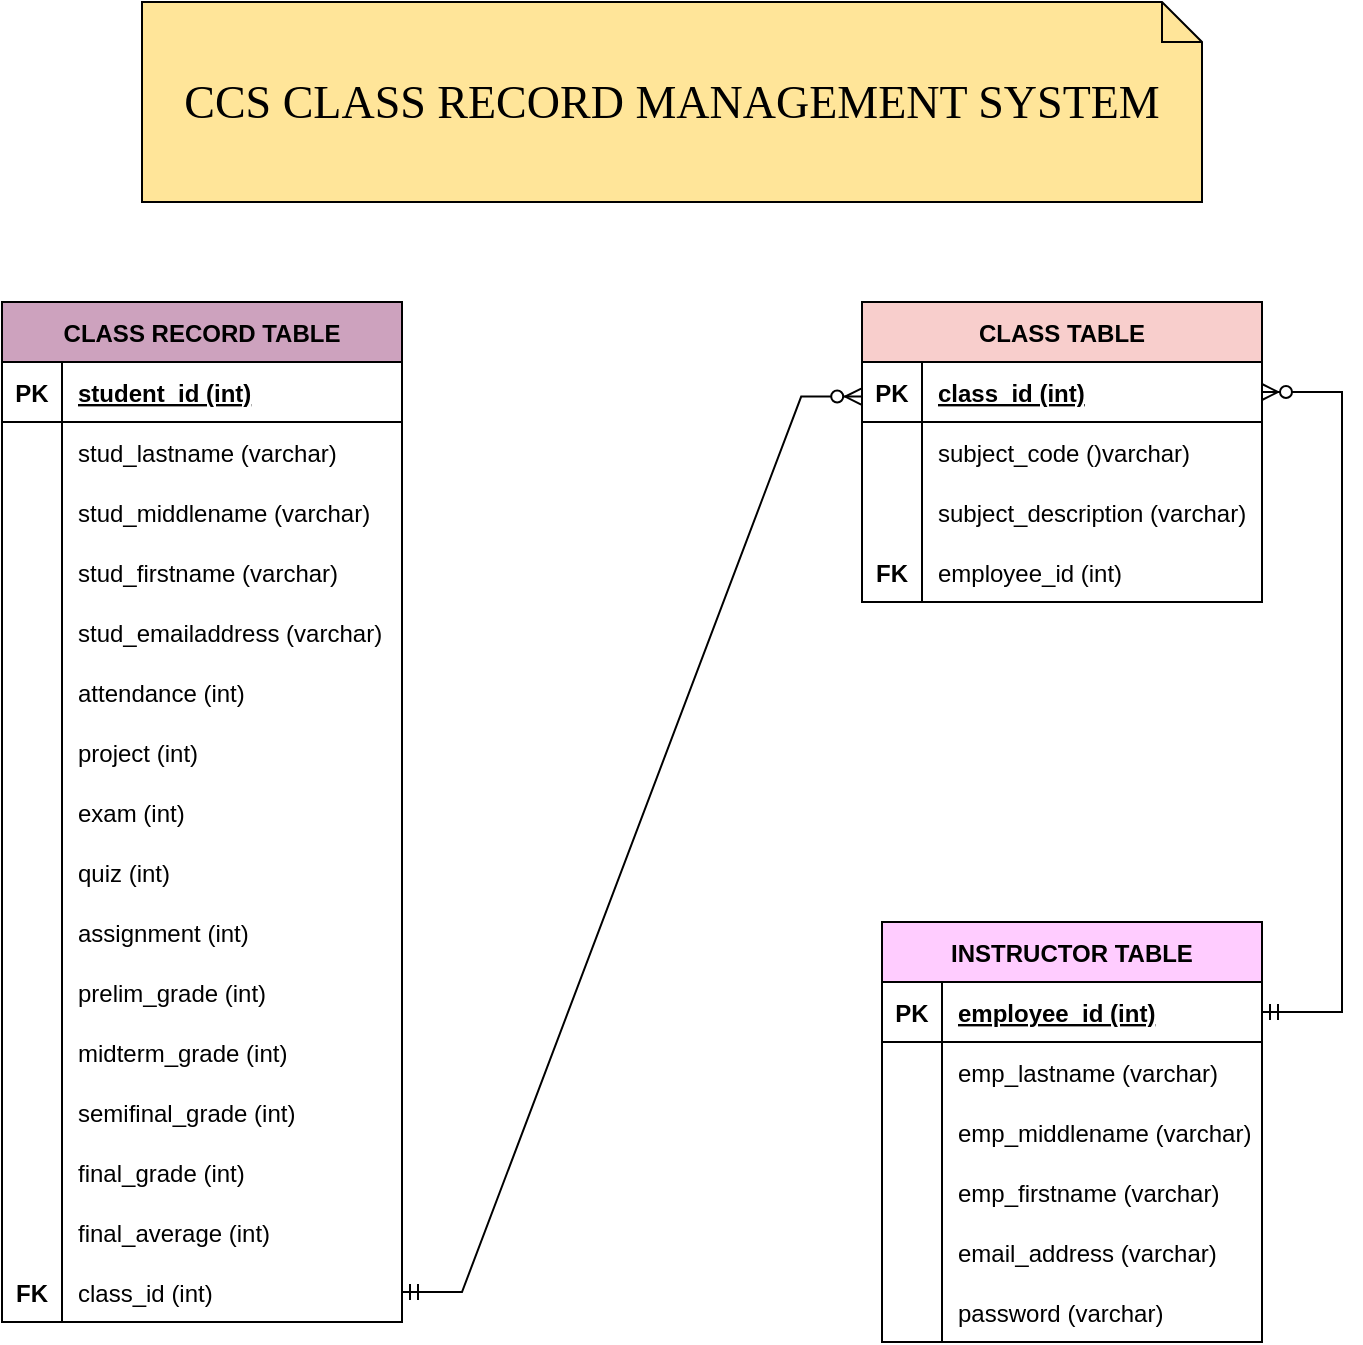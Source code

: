 <mxfile version="20.5.1" type="device"><diagram id="9jFL8gYI68-SCtgDYhb7" name="Page-1"><mxGraphModel dx="2347" dy="794" grid="1" gridSize="10" guides="1" tooltips="1" connect="1" arrows="1" fold="1" page="1" pageScale="1" pageWidth="850" pageHeight="800" math="0" shadow="0"><root><object label="" id="0"><mxCell/></object><mxCell id="1" parent="0"/><mxCell id="KLWNuCq8eIteXihQ4G62-1" value="INSTRUCTOR TABLE" style="shape=table;startSize=30;container=1;collapsible=1;childLayout=tableLayout;fixedRows=1;rowLines=0;fontStyle=1;align=center;resizeLast=1;fillColor=#FFCCFF;" parent="1" vertex="1"><mxGeometry x="-310" y="510" width="190" height="210" as="geometry"/></mxCell><mxCell id="KLWNuCq8eIteXihQ4G62-2" value="" style="shape=tableRow;horizontal=0;startSize=0;swimlaneHead=0;swimlaneBody=0;fillColor=none;collapsible=0;dropTarget=0;points=[[0,0.5],[1,0.5]];portConstraint=eastwest;top=0;left=0;right=0;bottom=1;" parent="KLWNuCq8eIteXihQ4G62-1" vertex="1"><mxGeometry y="30" width="190" height="30" as="geometry"/></mxCell><mxCell id="KLWNuCq8eIteXihQ4G62-3" value="PK" style="shape=partialRectangle;connectable=0;fillColor=none;top=0;left=0;bottom=0;right=0;fontStyle=1;overflow=hidden;" parent="KLWNuCq8eIteXihQ4G62-2" vertex="1"><mxGeometry width="30" height="30" as="geometry"><mxRectangle width="30" height="30" as="alternateBounds"/></mxGeometry></mxCell><mxCell id="KLWNuCq8eIteXihQ4G62-4" value="employee_id (int)" style="shape=partialRectangle;connectable=0;fillColor=none;top=0;left=0;bottom=0;right=0;align=left;spacingLeft=6;fontStyle=5;overflow=hidden;" parent="KLWNuCq8eIteXihQ4G62-2" vertex="1"><mxGeometry x="30" width="160" height="30" as="geometry"><mxRectangle width="160" height="30" as="alternateBounds"/></mxGeometry></mxCell><mxCell id="KLWNuCq8eIteXihQ4G62-5" value="" style="shape=tableRow;horizontal=0;startSize=0;swimlaneHead=0;swimlaneBody=0;fillColor=none;collapsible=0;dropTarget=0;points=[[0,0.5],[1,0.5]];portConstraint=eastwest;top=0;left=0;right=0;bottom=0;" parent="KLWNuCq8eIteXihQ4G62-1" vertex="1"><mxGeometry y="60" width="190" height="30" as="geometry"/></mxCell><mxCell id="KLWNuCq8eIteXihQ4G62-6" value="" style="shape=partialRectangle;connectable=0;fillColor=none;top=0;left=0;bottom=0;right=0;editable=1;overflow=hidden;" parent="KLWNuCq8eIteXihQ4G62-5" vertex="1"><mxGeometry width="30" height="30" as="geometry"><mxRectangle width="30" height="30" as="alternateBounds"/></mxGeometry></mxCell><mxCell id="KLWNuCq8eIteXihQ4G62-7" value="emp_lastname (varchar)" style="shape=partialRectangle;connectable=0;fillColor=none;top=0;left=0;bottom=0;right=0;align=left;spacingLeft=6;overflow=hidden;" parent="KLWNuCq8eIteXihQ4G62-5" vertex="1"><mxGeometry x="30" width="160" height="30" as="geometry"><mxRectangle width="160" height="30" as="alternateBounds"/></mxGeometry></mxCell><mxCell id="KLWNuCq8eIteXihQ4G62-8" value="" style="shape=tableRow;horizontal=0;startSize=0;swimlaneHead=0;swimlaneBody=0;fillColor=none;collapsible=0;dropTarget=0;points=[[0,0.5],[1,0.5]];portConstraint=eastwest;top=0;left=0;right=0;bottom=0;" parent="KLWNuCq8eIteXihQ4G62-1" vertex="1"><mxGeometry y="90" width="190" height="30" as="geometry"/></mxCell><mxCell id="KLWNuCq8eIteXihQ4G62-9" value="" style="shape=partialRectangle;connectable=0;fillColor=none;top=0;left=0;bottom=0;right=0;editable=1;overflow=hidden;" parent="KLWNuCq8eIteXihQ4G62-8" vertex="1"><mxGeometry width="30" height="30" as="geometry"><mxRectangle width="30" height="30" as="alternateBounds"/></mxGeometry></mxCell><mxCell id="KLWNuCq8eIteXihQ4G62-10" value="emp_middlename (varchar)" style="shape=partialRectangle;connectable=0;fillColor=none;top=0;left=0;bottom=0;right=0;align=left;spacingLeft=6;overflow=hidden;" parent="KLWNuCq8eIteXihQ4G62-8" vertex="1"><mxGeometry x="30" width="160" height="30" as="geometry"><mxRectangle width="160" height="30" as="alternateBounds"/></mxGeometry></mxCell><mxCell id="KLWNuCq8eIteXihQ4G62-27" value="" style="shape=tableRow;horizontal=0;startSize=0;swimlaneHead=0;swimlaneBody=0;fillColor=none;collapsible=0;dropTarget=0;points=[[0,0.5],[1,0.5]];portConstraint=eastwest;top=0;left=0;right=0;bottom=0;" parent="KLWNuCq8eIteXihQ4G62-1" vertex="1"><mxGeometry y="120" width="190" height="30" as="geometry"/></mxCell><mxCell id="KLWNuCq8eIteXihQ4G62-28" value="" style="shape=partialRectangle;connectable=0;fillColor=none;top=0;left=0;bottom=0;right=0;editable=1;overflow=hidden;" parent="KLWNuCq8eIteXihQ4G62-27" vertex="1"><mxGeometry width="30" height="30" as="geometry"><mxRectangle width="30" height="30" as="alternateBounds"/></mxGeometry></mxCell><mxCell id="KLWNuCq8eIteXihQ4G62-29" value="emp_firstname (varchar)" style="shape=partialRectangle;connectable=0;fillColor=none;top=0;left=0;bottom=0;right=0;align=left;spacingLeft=6;overflow=hidden;" parent="KLWNuCq8eIteXihQ4G62-27" vertex="1"><mxGeometry x="30" width="160" height="30" as="geometry"><mxRectangle width="160" height="30" as="alternateBounds"/></mxGeometry></mxCell><mxCell id="KLWNuCq8eIteXihQ4G62-30" value="" style="shape=tableRow;horizontal=0;startSize=0;swimlaneHead=0;swimlaneBody=0;fillColor=none;collapsible=0;dropTarget=0;points=[[0,0.5],[1,0.5]];portConstraint=eastwest;top=0;left=0;right=0;bottom=0;" parent="KLWNuCq8eIteXihQ4G62-1" vertex="1"><mxGeometry y="150" width="190" height="30" as="geometry"/></mxCell><mxCell id="KLWNuCq8eIteXihQ4G62-31" value="" style="shape=partialRectangle;connectable=0;fillColor=none;top=0;left=0;bottom=0;right=0;editable=1;overflow=hidden;" parent="KLWNuCq8eIteXihQ4G62-30" vertex="1"><mxGeometry width="30" height="30" as="geometry"><mxRectangle width="30" height="30" as="alternateBounds"/></mxGeometry></mxCell><mxCell id="KLWNuCq8eIteXihQ4G62-32" value="email_address (varchar)" style="shape=partialRectangle;connectable=0;fillColor=none;top=0;left=0;bottom=0;right=0;align=left;spacingLeft=6;overflow=hidden;" parent="KLWNuCq8eIteXihQ4G62-30" vertex="1"><mxGeometry x="30" width="160" height="30" as="geometry"><mxRectangle width="160" height="30" as="alternateBounds"/></mxGeometry></mxCell><mxCell id="RkkcxxvofkvIBiAC3inn-1" value="" style="shape=tableRow;horizontal=0;startSize=0;swimlaneHead=0;swimlaneBody=0;fillColor=none;collapsible=0;dropTarget=0;points=[[0,0.5],[1,0.5]];portConstraint=eastwest;top=0;left=0;right=0;bottom=0;" vertex="1" parent="KLWNuCq8eIteXihQ4G62-1"><mxGeometry y="180" width="190" height="30" as="geometry"/></mxCell><mxCell id="RkkcxxvofkvIBiAC3inn-2" value="" style="shape=partialRectangle;connectable=0;fillColor=none;top=0;left=0;bottom=0;right=0;editable=1;overflow=hidden;" vertex="1" parent="RkkcxxvofkvIBiAC3inn-1"><mxGeometry width="30" height="30" as="geometry"><mxRectangle width="30" height="30" as="alternateBounds"/></mxGeometry></mxCell><mxCell id="RkkcxxvofkvIBiAC3inn-3" value="password (varchar)" style="shape=partialRectangle;connectable=0;fillColor=none;top=0;left=0;bottom=0;right=0;align=left;spacingLeft=6;overflow=hidden;" vertex="1" parent="RkkcxxvofkvIBiAC3inn-1"><mxGeometry x="30" width="160" height="30" as="geometry"><mxRectangle width="160" height="30" as="alternateBounds"/></mxGeometry></mxCell><mxCell id="RkkcxxvofkvIBiAC3inn-4" value="CLASS TABLE" style="shape=table;startSize=30;container=1;collapsible=1;childLayout=tableLayout;fixedRows=1;rowLines=0;fontStyle=1;align=center;resizeLast=1;fillColor=#F8CECC;" vertex="1" parent="1"><mxGeometry x="-320" y="200" width="200" height="150" as="geometry"/></mxCell><mxCell id="RkkcxxvofkvIBiAC3inn-5" value="" style="shape=tableRow;horizontal=0;startSize=0;swimlaneHead=0;swimlaneBody=0;fillColor=none;collapsible=0;dropTarget=0;points=[[0,0.5],[1,0.5]];portConstraint=eastwest;top=0;left=0;right=0;bottom=1;" vertex="1" parent="RkkcxxvofkvIBiAC3inn-4"><mxGeometry y="30" width="200" height="30" as="geometry"/></mxCell><mxCell id="RkkcxxvofkvIBiAC3inn-6" value="PK" style="shape=partialRectangle;connectable=0;fillColor=none;top=0;left=0;bottom=0;right=0;fontStyle=1;overflow=hidden;" vertex="1" parent="RkkcxxvofkvIBiAC3inn-5"><mxGeometry width="30" height="30" as="geometry"><mxRectangle width="30" height="30" as="alternateBounds"/></mxGeometry></mxCell><mxCell id="RkkcxxvofkvIBiAC3inn-7" value="class_id (int)" style="shape=partialRectangle;connectable=0;fillColor=none;top=0;left=0;bottom=0;right=0;align=left;spacingLeft=6;fontStyle=5;overflow=hidden;" vertex="1" parent="RkkcxxvofkvIBiAC3inn-5"><mxGeometry x="30" width="170" height="30" as="geometry"><mxRectangle width="170" height="30" as="alternateBounds"/></mxGeometry></mxCell><mxCell id="RkkcxxvofkvIBiAC3inn-8" value="" style="shape=tableRow;horizontal=0;startSize=0;swimlaneHead=0;swimlaneBody=0;fillColor=none;collapsible=0;dropTarget=0;points=[[0,0.5],[1,0.5]];portConstraint=eastwest;top=0;left=0;right=0;bottom=0;" vertex="1" parent="RkkcxxvofkvIBiAC3inn-4"><mxGeometry y="60" width="200" height="30" as="geometry"/></mxCell><mxCell id="RkkcxxvofkvIBiAC3inn-9" value="" style="shape=partialRectangle;connectable=0;fillColor=none;top=0;left=0;bottom=0;right=0;editable=1;overflow=hidden;" vertex="1" parent="RkkcxxvofkvIBiAC3inn-8"><mxGeometry width="30" height="30" as="geometry"><mxRectangle width="30" height="30" as="alternateBounds"/></mxGeometry></mxCell><mxCell id="RkkcxxvofkvIBiAC3inn-10" value="subject_code ()varchar)" style="shape=partialRectangle;connectable=0;fillColor=none;top=0;left=0;bottom=0;right=0;align=left;spacingLeft=6;overflow=hidden;" vertex="1" parent="RkkcxxvofkvIBiAC3inn-8"><mxGeometry x="30" width="170" height="30" as="geometry"><mxRectangle width="170" height="30" as="alternateBounds"/></mxGeometry></mxCell><mxCell id="RkkcxxvofkvIBiAC3inn-11" value="" style="shape=tableRow;horizontal=0;startSize=0;swimlaneHead=0;swimlaneBody=0;fillColor=none;collapsible=0;dropTarget=0;points=[[0,0.5],[1,0.5]];portConstraint=eastwest;top=0;left=0;right=0;bottom=0;" vertex="1" parent="RkkcxxvofkvIBiAC3inn-4"><mxGeometry y="90" width="200" height="30" as="geometry"/></mxCell><mxCell id="RkkcxxvofkvIBiAC3inn-12" value="" style="shape=partialRectangle;connectable=0;fillColor=none;top=0;left=0;bottom=0;right=0;editable=1;overflow=hidden;" vertex="1" parent="RkkcxxvofkvIBiAC3inn-11"><mxGeometry width="30" height="30" as="geometry"><mxRectangle width="30" height="30" as="alternateBounds"/></mxGeometry></mxCell><mxCell id="RkkcxxvofkvIBiAC3inn-13" value="subject_description (varchar)" style="shape=partialRectangle;connectable=0;fillColor=none;top=0;left=0;bottom=0;right=0;align=left;spacingLeft=6;overflow=hidden;" vertex="1" parent="RkkcxxvofkvIBiAC3inn-11"><mxGeometry x="30" width="170" height="30" as="geometry"><mxRectangle width="170" height="30" as="alternateBounds"/></mxGeometry></mxCell><mxCell id="RkkcxxvofkvIBiAC3inn-14" value="" style="shape=tableRow;horizontal=0;startSize=0;swimlaneHead=0;swimlaneBody=0;fillColor=none;collapsible=0;dropTarget=0;points=[[0,0.5],[1,0.5]];portConstraint=eastwest;top=0;left=0;right=0;bottom=0;" vertex="1" parent="RkkcxxvofkvIBiAC3inn-4"><mxGeometry y="120" width="200" height="30" as="geometry"/></mxCell><mxCell id="RkkcxxvofkvIBiAC3inn-15" value="FK" style="shape=partialRectangle;connectable=0;fillColor=none;top=0;left=0;bottom=0;right=0;editable=1;overflow=hidden;fontStyle=1" vertex="1" parent="RkkcxxvofkvIBiAC3inn-14"><mxGeometry width="30" height="30" as="geometry"><mxRectangle width="30" height="30" as="alternateBounds"/></mxGeometry></mxCell><mxCell id="RkkcxxvofkvIBiAC3inn-16" value="employee_id (int)" style="shape=partialRectangle;connectable=0;fillColor=none;top=0;left=0;bottom=0;right=0;align=left;spacingLeft=6;overflow=hidden;" vertex="1" parent="RkkcxxvofkvIBiAC3inn-14"><mxGeometry x="30" width="170" height="30" as="geometry"><mxRectangle width="170" height="30" as="alternateBounds"/></mxGeometry></mxCell><mxCell id="RkkcxxvofkvIBiAC3inn-34" value="CLASS RECORD TABLE" style="shape=table;startSize=30;container=1;collapsible=1;childLayout=tableLayout;fixedRows=1;rowLines=0;fontStyle=1;align=center;resizeLast=1;fillColor=#CDA2BE;" vertex="1" parent="1"><mxGeometry x="-750" y="200" width="200" height="510" as="geometry"/></mxCell><mxCell id="RkkcxxvofkvIBiAC3inn-35" value="" style="shape=tableRow;horizontal=0;startSize=0;swimlaneHead=0;swimlaneBody=0;fillColor=none;collapsible=0;dropTarget=0;points=[[0,0.5],[1,0.5]];portConstraint=eastwest;top=0;left=0;right=0;bottom=1;" vertex="1" parent="RkkcxxvofkvIBiAC3inn-34"><mxGeometry y="30" width="200" height="30" as="geometry"/></mxCell><mxCell id="RkkcxxvofkvIBiAC3inn-36" value="PK" style="shape=partialRectangle;connectable=0;fillColor=none;top=0;left=0;bottom=0;right=0;fontStyle=1;overflow=hidden;" vertex="1" parent="RkkcxxvofkvIBiAC3inn-35"><mxGeometry width="30" height="30" as="geometry"><mxRectangle width="30" height="30" as="alternateBounds"/></mxGeometry></mxCell><mxCell id="RkkcxxvofkvIBiAC3inn-37" value="student_id (int)" style="shape=partialRectangle;connectable=0;fillColor=none;top=0;left=0;bottom=0;right=0;align=left;spacingLeft=6;fontStyle=5;overflow=hidden;" vertex="1" parent="RkkcxxvofkvIBiAC3inn-35"><mxGeometry x="30" width="170" height="30" as="geometry"><mxRectangle width="170" height="30" as="alternateBounds"/></mxGeometry></mxCell><mxCell id="RkkcxxvofkvIBiAC3inn-38" value="" style="shape=tableRow;horizontal=0;startSize=0;swimlaneHead=0;swimlaneBody=0;fillColor=none;collapsible=0;dropTarget=0;points=[[0,0.5],[1,0.5]];portConstraint=eastwest;top=0;left=0;right=0;bottom=0;" vertex="1" parent="RkkcxxvofkvIBiAC3inn-34"><mxGeometry y="60" width="200" height="30" as="geometry"/></mxCell><mxCell id="RkkcxxvofkvIBiAC3inn-39" value="" style="shape=partialRectangle;connectable=0;fillColor=none;top=0;left=0;bottom=0;right=0;editable=1;overflow=hidden;" vertex="1" parent="RkkcxxvofkvIBiAC3inn-38"><mxGeometry width="30" height="30" as="geometry"><mxRectangle width="30" height="30" as="alternateBounds"/></mxGeometry></mxCell><mxCell id="RkkcxxvofkvIBiAC3inn-40" value="stud_lastname (varchar)" style="shape=partialRectangle;connectable=0;fillColor=none;top=0;left=0;bottom=0;right=0;align=left;spacingLeft=6;overflow=hidden;" vertex="1" parent="RkkcxxvofkvIBiAC3inn-38"><mxGeometry x="30" width="170" height="30" as="geometry"><mxRectangle width="170" height="30" as="alternateBounds"/></mxGeometry></mxCell><mxCell id="RkkcxxvofkvIBiAC3inn-41" value="" style="shape=tableRow;horizontal=0;startSize=0;swimlaneHead=0;swimlaneBody=0;fillColor=none;collapsible=0;dropTarget=0;points=[[0,0.5],[1,0.5]];portConstraint=eastwest;top=0;left=0;right=0;bottom=0;" vertex="1" parent="RkkcxxvofkvIBiAC3inn-34"><mxGeometry y="90" width="200" height="30" as="geometry"/></mxCell><mxCell id="RkkcxxvofkvIBiAC3inn-42" value="" style="shape=partialRectangle;connectable=0;fillColor=none;top=0;left=0;bottom=0;right=0;editable=1;overflow=hidden;" vertex="1" parent="RkkcxxvofkvIBiAC3inn-41"><mxGeometry width="30" height="30" as="geometry"><mxRectangle width="30" height="30" as="alternateBounds"/></mxGeometry></mxCell><mxCell id="RkkcxxvofkvIBiAC3inn-43" value="stud_middlename (varchar)" style="shape=partialRectangle;connectable=0;fillColor=none;top=0;left=0;bottom=0;right=0;align=left;spacingLeft=6;overflow=hidden;" vertex="1" parent="RkkcxxvofkvIBiAC3inn-41"><mxGeometry x="30" width="170" height="30" as="geometry"><mxRectangle width="170" height="30" as="alternateBounds"/></mxGeometry></mxCell><mxCell id="RkkcxxvofkvIBiAC3inn-44" value="" style="shape=tableRow;horizontal=0;startSize=0;swimlaneHead=0;swimlaneBody=0;fillColor=none;collapsible=0;dropTarget=0;points=[[0,0.5],[1,0.5]];portConstraint=eastwest;top=0;left=0;right=0;bottom=0;" vertex="1" parent="RkkcxxvofkvIBiAC3inn-34"><mxGeometry y="120" width="200" height="30" as="geometry"/></mxCell><mxCell id="RkkcxxvofkvIBiAC3inn-45" value="" style="shape=partialRectangle;connectable=0;fillColor=none;top=0;left=0;bottom=0;right=0;editable=1;overflow=hidden;" vertex="1" parent="RkkcxxvofkvIBiAC3inn-44"><mxGeometry width="30" height="30" as="geometry"><mxRectangle width="30" height="30" as="alternateBounds"/></mxGeometry></mxCell><mxCell id="RkkcxxvofkvIBiAC3inn-46" value="stud_firstname (varchar)" style="shape=partialRectangle;connectable=0;fillColor=none;top=0;left=0;bottom=0;right=0;align=left;spacingLeft=6;overflow=hidden;" vertex="1" parent="RkkcxxvofkvIBiAC3inn-44"><mxGeometry x="30" width="170" height="30" as="geometry"><mxRectangle width="170" height="30" as="alternateBounds"/></mxGeometry></mxCell><mxCell id="RkkcxxvofkvIBiAC3inn-59" value="" style="shape=tableRow;horizontal=0;startSize=0;swimlaneHead=0;swimlaneBody=0;fillColor=none;collapsible=0;dropTarget=0;points=[[0,0.5],[1,0.5]];portConstraint=eastwest;top=0;left=0;right=0;bottom=0;" vertex="1" parent="RkkcxxvofkvIBiAC3inn-34"><mxGeometry y="150" width="200" height="30" as="geometry"/></mxCell><mxCell id="RkkcxxvofkvIBiAC3inn-60" value="" style="shape=partialRectangle;connectable=0;fillColor=none;top=0;left=0;bottom=0;right=0;editable=1;overflow=hidden;" vertex="1" parent="RkkcxxvofkvIBiAC3inn-59"><mxGeometry width="30" height="30" as="geometry"><mxRectangle width="30" height="30" as="alternateBounds"/></mxGeometry></mxCell><mxCell id="RkkcxxvofkvIBiAC3inn-61" value="stud_emailaddress (varchar)" style="shape=partialRectangle;connectable=0;fillColor=none;top=0;left=0;bottom=0;right=0;align=left;spacingLeft=6;overflow=hidden;" vertex="1" parent="RkkcxxvofkvIBiAC3inn-59"><mxGeometry x="30" width="170" height="30" as="geometry"><mxRectangle width="170" height="30" as="alternateBounds"/></mxGeometry></mxCell><mxCell id="RkkcxxvofkvIBiAC3inn-47" value="" style="shape=tableRow;horizontal=0;startSize=0;swimlaneHead=0;swimlaneBody=0;fillColor=none;collapsible=0;dropTarget=0;points=[[0,0.5],[1,0.5]];portConstraint=eastwest;top=0;left=0;right=0;bottom=0;" vertex="1" parent="RkkcxxvofkvIBiAC3inn-34"><mxGeometry y="180" width="200" height="30" as="geometry"/></mxCell><mxCell id="RkkcxxvofkvIBiAC3inn-48" value="" style="shape=partialRectangle;connectable=0;fillColor=none;top=0;left=0;bottom=0;right=0;editable=1;overflow=hidden;" vertex="1" parent="RkkcxxvofkvIBiAC3inn-47"><mxGeometry width="30" height="30" as="geometry"><mxRectangle width="30" height="30" as="alternateBounds"/></mxGeometry></mxCell><mxCell id="RkkcxxvofkvIBiAC3inn-49" value="attendance (int)" style="shape=partialRectangle;connectable=0;fillColor=none;top=0;left=0;bottom=0;right=0;align=left;spacingLeft=6;overflow=hidden;" vertex="1" parent="RkkcxxvofkvIBiAC3inn-47"><mxGeometry x="30" width="170" height="30" as="geometry"><mxRectangle width="170" height="30" as="alternateBounds"/></mxGeometry></mxCell><mxCell id="RkkcxxvofkvIBiAC3inn-56" value="" style="shape=tableRow;horizontal=0;startSize=0;swimlaneHead=0;swimlaneBody=0;fillColor=none;collapsible=0;dropTarget=0;points=[[0,0.5],[1,0.5]];portConstraint=eastwest;top=0;left=0;right=0;bottom=0;" vertex="1" parent="RkkcxxvofkvIBiAC3inn-34"><mxGeometry y="210" width="200" height="30" as="geometry"/></mxCell><mxCell id="RkkcxxvofkvIBiAC3inn-57" value="" style="shape=partialRectangle;connectable=0;fillColor=none;top=0;left=0;bottom=0;right=0;editable=1;overflow=hidden;" vertex="1" parent="RkkcxxvofkvIBiAC3inn-56"><mxGeometry width="30" height="30" as="geometry"><mxRectangle width="30" height="30" as="alternateBounds"/></mxGeometry></mxCell><mxCell id="RkkcxxvofkvIBiAC3inn-58" value="project (int)    " style="shape=partialRectangle;connectable=0;fillColor=none;top=0;left=0;bottom=0;right=0;align=left;spacingLeft=6;overflow=hidden;" vertex="1" parent="RkkcxxvofkvIBiAC3inn-56"><mxGeometry x="30" width="170" height="30" as="geometry"><mxRectangle width="170" height="30" as="alternateBounds"/></mxGeometry></mxCell><mxCell id="RkkcxxvofkvIBiAC3inn-62" value="" style="shape=tableRow;horizontal=0;startSize=0;swimlaneHead=0;swimlaneBody=0;fillColor=none;collapsible=0;dropTarget=0;points=[[0,0.5],[1,0.5]];portConstraint=eastwest;top=0;left=0;right=0;bottom=0;" vertex="1" parent="RkkcxxvofkvIBiAC3inn-34"><mxGeometry y="240" width="200" height="30" as="geometry"/></mxCell><mxCell id="RkkcxxvofkvIBiAC3inn-63" value="" style="shape=partialRectangle;connectable=0;fillColor=none;top=0;left=0;bottom=0;right=0;editable=1;overflow=hidden;" vertex="1" parent="RkkcxxvofkvIBiAC3inn-62"><mxGeometry width="30" height="30" as="geometry"><mxRectangle width="30" height="30" as="alternateBounds"/></mxGeometry></mxCell><mxCell id="RkkcxxvofkvIBiAC3inn-64" value="exam (int)    " style="shape=partialRectangle;connectable=0;fillColor=none;top=0;left=0;bottom=0;right=0;align=left;spacingLeft=6;overflow=hidden;" vertex="1" parent="RkkcxxvofkvIBiAC3inn-62"><mxGeometry x="30" width="170" height="30" as="geometry"><mxRectangle width="170" height="30" as="alternateBounds"/></mxGeometry></mxCell><mxCell id="RkkcxxvofkvIBiAC3inn-65" value="" style="shape=tableRow;horizontal=0;startSize=0;swimlaneHead=0;swimlaneBody=0;fillColor=none;collapsible=0;dropTarget=0;points=[[0,0.5],[1,0.5]];portConstraint=eastwest;top=0;left=0;right=0;bottom=0;" vertex="1" parent="RkkcxxvofkvIBiAC3inn-34"><mxGeometry y="270" width="200" height="30" as="geometry"/></mxCell><mxCell id="RkkcxxvofkvIBiAC3inn-66" value="" style="shape=partialRectangle;connectable=0;fillColor=none;top=0;left=0;bottom=0;right=0;editable=1;overflow=hidden;" vertex="1" parent="RkkcxxvofkvIBiAC3inn-65"><mxGeometry width="30" height="30" as="geometry"><mxRectangle width="30" height="30" as="alternateBounds"/></mxGeometry></mxCell><mxCell id="RkkcxxvofkvIBiAC3inn-67" value="quiz (int)    " style="shape=partialRectangle;connectable=0;fillColor=none;top=0;left=0;bottom=0;right=0;align=left;spacingLeft=6;overflow=hidden;" vertex="1" parent="RkkcxxvofkvIBiAC3inn-65"><mxGeometry x="30" width="170" height="30" as="geometry"><mxRectangle width="170" height="30" as="alternateBounds"/></mxGeometry></mxCell><mxCell id="RkkcxxvofkvIBiAC3inn-72" value="" style="shape=tableRow;horizontal=0;startSize=0;swimlaneHead=0;swimlaneBody=0;fillColor=none;collapsible=0;dropTarget=0;points=[[0,0.5],[1,0.5]];portConstraint=eastwest;top=0;left=0;right=0;bottom=0;" vertex="1" parent="RkkcxxvofkvIBiAC3inn-34"><mxGeometry y="300" width="200" height="30" as="geometry"/></mxCell><mxCell id="RkkcxxvofkvIBiAC3inn-73" value="" style="shape=partialRectangle;connectable=0;fillColor=none;top=0;left=0;bottom=0;right=0;editable=1;overflow=hidden;" vertex="1" parent="RkkcxxvofkvIBiAC3inn-72"><mxGeometry width="30" height="30" as="geometry"><mxRectangle width="30" height="30" as="alternateBounds"/></mxGeometry></mxCell><mxCell id="RkkcxxvofkvIBiAC3inn-74" value="assignment (int)    " style="shape=partialRectangle;connectable=0;fillColor=none;top=0;left=0;bottom=0;right=0;align=left;spacingLeft=6;overflow=hidden;" vertex="1" parent="RkkcxxvofkvIBiAC3inn-72"><mxGeometry x="30" width="170" height="30" as="geometry"><mxRectangle width="170" height="30" as="alternateBounds"/></mxGeometry></mxCell><mxCell id="RkkcxxvofkvIBiAC3inn-81" value="" style="shape=tableRow;horizontal=0;startSize=0;swimlaneHead=0;swimlaneBody=0;fillColor=none;collapsible=0;dropTarget=0;points=[[0,0.5],[1,0.5]];portConstraint=eastwest;top=0;left=0;right=0;bottom=0;" vertex="1" parent="RkkcxxvofkvIBiAC3inn-34"><mxGeometry y="330" width="200" height="30" as="geometry"/></mxCell><mxCell id="RkkcxxvofkvIBiAC3inn-82" value="" style="shape=partialRectangle;connectable=0;fillColor=none;top=0;left=0;bottom=0;right=0;editable=1;overflow=hidden;" vertex="1" parent="RkkcxxvofkvIBiAC3inn-81"><mxGeometry width="30" height="30" as="geometry"><mxRectangle width="30" height="30" as="alternateBounds"/></mxGeometry></mxCell><mxCell id="RkkcxxvofkvIBiAC3inn-83" value="prelim_grade (int)    " style="shape=partialRectangle;connectable=0;fillColor=none;top=0;left=0;bottom=0;right=0;align=left;spacingLeft=6;overflow=hidden;" vertex="1" parent="RkkcxxvofkvIBiAC3inn-81"><mxGeometry x="30" width="170" height="30" as="geometry"><mxRectangle width="170" height="30" as="alternateBounds"/></mxGeometry></mxCell><mxCell id="RkkcxxvofkvIBiAC3inn-78" value="" style="shape=tableRow;horizontal=0;startSize=0;swimlaneHead=0;swimlaneBody=0;fillColor=none;collapsible=0;dropTarget=0;points=[[0,0.5],[1,0.5]];portConstraint=eastwest;top=0;left=0;right=0;bottom=0;" vertex="1" parent="RkkcxxvofkvIBiAC3inn-34"><mxGeometry y="360" width="200" height="30" as="geometry"/></mxCell><mxCell id="RkkcxxvofkvIBiAC3inn-79" value="" style="shape=partialRectangle;connectable=0;fillColor=none;top=0;left=0;bottom=0;right=0;editable=1;overflow=hidden;" vertex="1" parent="RkkcxxvofkvIBiAC3inn-78"><mxGeometry width="30" height="30" as="geometry"><mxRectangle width="30" height="30" as="alternateBounds"/></mxGeometry></mxCell><mxCell id="RkkcxxvofkvIBiAC3inn-80" value="midterm_grade (int)    " style="shape=partialRectangle;connectable=0;fillColor=none;top=0;left=0;bottom=0;right=0;align=left;spacingLeft=6;overflow=hidden;" vertex="1" parent="RkkcxxvofkvIBiAC3inn-78"><mxGeometry x="30" width="170" height="30" as="geometry"><mxRectangle width="170" height="30" as="alternateBounds"/></mxGeometry></mxCell><mxCell id="RkkcxxvofkvIBiAC3inn-75" value="" style="shape=tableRow;horizontal=0;startSize=0;swimlaneHead=0;swimlaneBody=0;fillColor=none;collapsible=0;dropTarget=0;points=[[0,0.5],[1,0.5]];portConstraint=eastwest;top=0;left=0;right=0;bottom=0;" vertex="1" parent="RkkcxxvofkvIBiAC3inn-34"><mxGeometry y="390" width="200" height="30" as="geometry"/></mxCell><mxCell id="RkkcxxvofkvIBiAC3inn-76" value="" style="shape=partialRectangle;connectable=0;fillColor=none;top=0;left=0;bottom=0;right=0;editable=1;overflow=hidden;" vertex="1" parent="RkkcxxvofkvIBiAC3inn-75"><mxGeometry width="30" height="30" as="geometry"><mxRectangle width="30" height="30" as="alternateBounds"/></mxGeometry></mxCell><mxCell id="RkkcxxvofkvIBiAC3inn-77" value="semifinal_grade (int)    " style="shape=partialRectangle;connectable=0;fillColor=none;top=0;left=0;bottom=0;right=0;align=left;spacingLeft=6;overflow=hidden;" vertex="1" parent="RkkcxxvofkvIBiAC3inn-75"><mxGeometry x="30" width="170" height="30" as="geometry"><mxRectangle width="170" height="30" as="alternateBounds"/></mxGeometry></mxCell><mxCell id="RkkcxxvofkvIBiAC3inn-84" value="" style="shape=tableRow;horizontal=0;startSize=0;swimlaneHead=0;swimlaneBody=0;fillColor=none;collapsible=0;dropTarget=0;points=[[0,0.5],[1,0.5]];portConstraint=eastwest;top=0;left=0;right=0;bottom=0;" vertex="1" parent="RkkcxxvofkvIBiAC3inn-34"><mxGeometry y="420" width="200" height="30" as="geometry"/></mxCell><mxCell id="RkkcxxvofkvIBiAC3inn-85" value="" style="shape=partialRectangle;connectable=0;fillColor=none;top=0;left=0;bottom=0;right=0;editable=1;overflow=hidden;" vertex="1" parent="RkkcxxvofkvIBiAC3inn-84"><mxGeometry width="30" height="30" as="geometry"><mxRectangle width="30" height="30" as="alternateBounds"/></mxGeometry></mxCell><mxCell id="RkkcxxvofkvIBiAC3inn-86" value="final_grade (int)    " style="shape=partialRectangle;connectable=0;fillColor=none;top=0;left=0;bottom=0;right=0;align=left;spacingLeft=6;overflow=hidden;" vertex="1" parent="RkkcxxvofkvIBiAC3inn-84"><mxGeometry x="30" width="170" height="30" as="geometry"><mxRectangle width="170" height="30" as="alternateBounds"/></mxGeometry></mxCell><mxCell id="RkkcxxvofkvIBiAC3inn-50" value="" style="shape=tableRow;horizontal=0;startSize=0;swimlaneHead=0;swimlaneBody=0;fillColor=none;collapsible=0;dropTarget=0;points=[[0,0.5],[1,0.5]];portConstraint=eastwest;top=0;left=0;right=0;bottom=0;" vertex="1" parent="RkkcxxvofkvIBiAC3inn-34"><mxGeometry y="450" width="200" height="30" as="geometry"/></mxCell><mxCell id="RkkcxxvofkvIBiAC3inn-51" value="" style="shape=partialRectangle;connectable=0;fillColor=none;top=0;left=0;bottom=0;right=0;editable=1;overflow=hidden;" vertex="1" parent="RkkcxxvofkvIBiAC3inn-50"><mxGeometry width="30" height="30" as="geometry"><mxRectangle width="30" height="30" as="alternateBounds"/></mxGeometry></mxCell><mxCell id="RkkcxxvofkvIBiAC3inn-52" value="final_average (int)    " style="shape=partialRectangle;connectable=0;fillColor=none;top=0;left=0;bottom=0;right=0;align=left;spacingLeft=6;overflow=hidden;" vertex="1" parent="RkkcxxvofkvIBiAC3inn-50"><mxGeometry x="30" width="170" height="30" as="geometry"><mxRectangle width="170" height="30" as="alternateBounds"/></mxGeometry></mxCell><mxCell id="RkkcxxvofkvIBiAC3inn-53" value="" style="shape=tableRow;horizontal=0;startSize=0;swimlaneHead=0;swimlaneBody=0;fillColor=none;collapsible=0;dropTarget=0;points=[[0,0.5],[1,0.5]];portConstraint=eastwest;top=0;left=0;right=0;bottom=0;" vertex="1" parent="RkkcxxvofkvIBiAC3inn-34"><mxGeometry y="480" width="200" height="30" as="geometry"/></mxCell><mxCell id="RkkcxxvofkvIBiAC3inn-54" value="FK" style="shape=partialRectangle;connectable=0;fillColor=none;top=0;left=0;bottom=0;right=0;editable=1;overflow=hidden;fontStyle=1" vertex="1" parent="RkkcxxvofkvIBiAC3inn-53"><mxGeometry width="30" height="30" as="geometry"><mxRectangle width="30" height="30" as="alternateBounds"/></mxGeometry></mxCell><mxCell id="RkkcxxvofkvIBiAC3inn-55" value="class_id (int)" style="shape=partialRectangle;connectable=0;fillColor=none;top=0;left=0;bottom=0;right=0;align=left;spacingLeft=6;overflow=hidden;" vertex="1" parent="RkkcxxvofkvIBiAC3inn-53"><mxGeometry x="30" width="170" height="30" as="geometry"><mxRectangle width="170" height="30" as="alternateBounds"/></mxGeometry></mxCell><mxCell id="RkkcxxvofkvIBiAC3inn-69" value="" style="edgeStyle=orthogonalEdgeStyle;fontSize=12;html=1;endArrow=ERzeroToMany;startArrow=ERmandOne;rounded=0;entryX=1;entryY=0.5;entryDx=0;entryDy=0;exitX=1;exitY=0.5;exitDx=0;exitDy=0;" edge="1" parent="1" source="KLWNuCq8eIteXihQ4G62-2" target="RkkcxxvofkvIBiAC3inn-5"><mxGeometry width="100" height="100" relative="1" as="geometry"><mxPoint x="-320" y="220" as="sourcePoint"/><mxPoint x="-220" y="120" as="targetPoint"/><Array as="points"><mxPoint x="-80" y="555"/><mxPoint x="-80" y="245"/></Array></mxGeometry></mxCell><mxCell id="RkkcxxvofkvIBiAC3inn-71" value="" style="edgeStyle=entityRelationEdgeStyle;fontSize=12;html=1;endArrow=ERzeroToMany;startArrow=ERmandOne;rounded=0;entryX=-0.002;entryY=0.576;entryDx=0;entryDy=0;entryPerimeter=0;" edge="1" parent="1" source="RkkcxxvofkvIBiAC3inn-53" target="RkkcxxvofkvIBiAC3inn-5"><mxGeometry width="100" height="100" relative="1" as="geometry"><mxPoint x="60" y="692.69" as="sourcePoint"/><mxPoint x="250" y="220" as="targetPoint"/></mxGeometry></mxCell><mxCell id="RkkcxxvofkvIBiAC3inn-87" value="&lt;font style=&quot;font-size: 23px;&quot; face=&quot;Lucida Console&quot;&gt;CCS CLASS RECORD MANAGEMENT SYSTEM&lt;/font&gt;" style="shape=note;size=20;whiteSpace=wrap;html=1;fillColor=#FFE599;" vertex="1" parent="1"><mxGeometry x="-680" y="50" width="530" height="100" as="geometry"/></mxCell></root></mxGraphModel></diagram></mxfile>